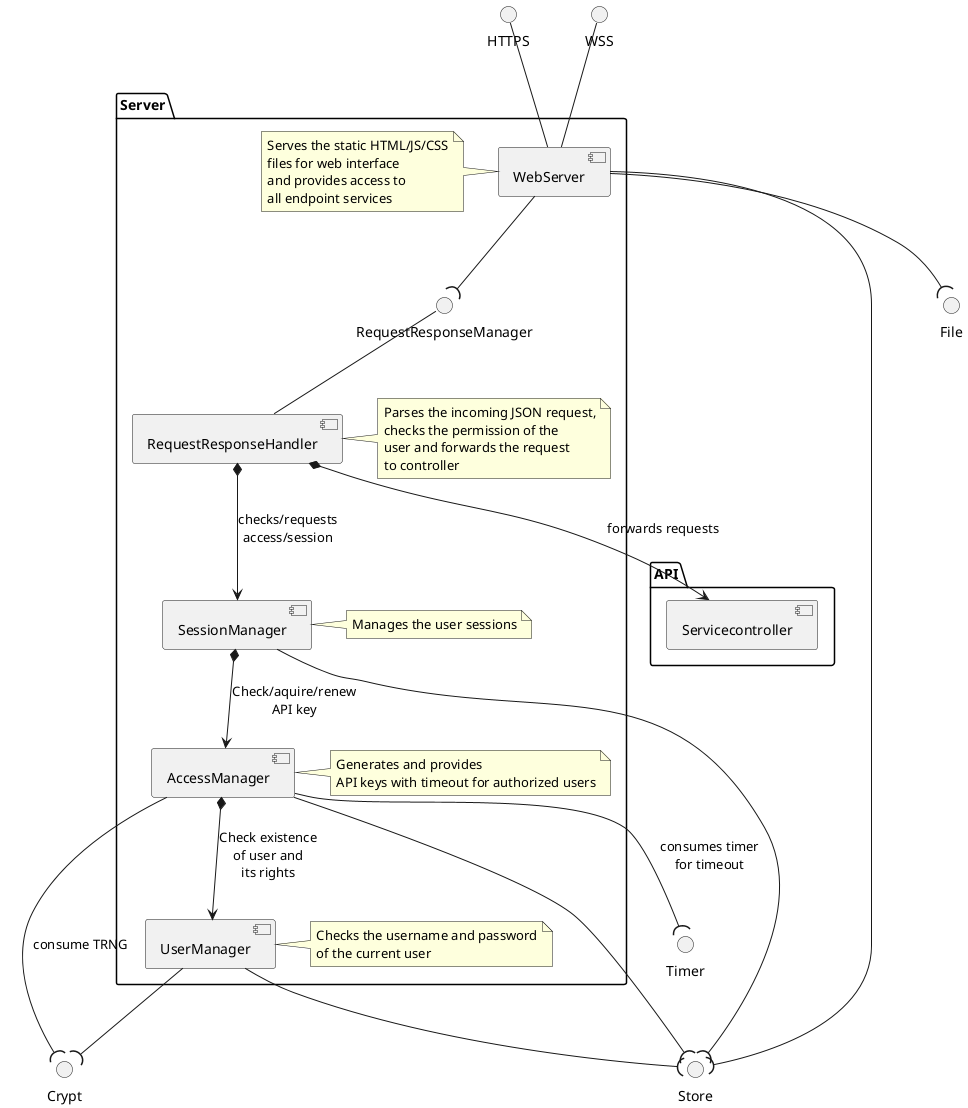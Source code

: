 @startuml
interface "WSS" as WSS
interface "HTTPS" as HTTPS

interface "File" as File
interface "Crypt" as Crypt
interface "Store" as Store
interface "Timer" as Timer

package "API" as api {
    component "Servicecontroller" as servicecontroller
}

package Server {
    component "WebServer" as webserver

    note left of webserver : Serves the static HTML/JS/CSS\nfiles for web interface\nand provides access to\nall endpoint services

    webserver -up- WSS
    webserver -up- HTTPS

    webserver -down-(File
    webserver -down-(Store

    component "SessionManager" as sessionsmgmt
    component "AccessManager" as accessmgmt
    component "UserManager" as usermgmt
    component "RequestResponseHandler" as requesthandler

    note right of sessionsmgmt : Manages the user sessions
    note right of accessmgmt : Generates and provides\nAPI keys with timeout for authorized users
    note right of requesthandler : Parses the incoming JSON request,\nchecks the permission of the\nuser and forwards the request\nto controller
    note right of usermgmt : Checks the username and password\nof the current user

    interface "RequestResponseManager" as Request
    requesthandler -up- Request

    requesthandler *--> servicecontroller : forwards requests
    requesthandler *--> sessionsmgmt : checks/requests\naccess/session
    sessionsmgmt *--> accessmgmt : Check/aquire/renew\nAPI key
    accessmgmt *--> usermgmt : Check existence\nof user and\nits rights

    webserver -down-(Request
    sessionsmgmt -down-(Store
    accessmgmt -down-(Store
    accessmgmt -down-(Crypt : consume TRNG
    accessmgmt -down-(Timer : consumes timer\nfor timeout
    usermgmt -down-(Store
    usermgmt -down-(Crypt
}
@enduml